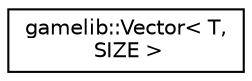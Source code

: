 digraph "Graphical Class Hierarchy"
{
  edge [fontname="Helvetica",fontsize="10",labelfontname="Helvetica",labelfontsize="10"];
  node [fontname="Helvetica",fontsize="10",shape=record];
  rankdir="LR";
  Node0 [label="gamelib::Vector\< T,\l SIZE \>",height=0.2,width=0.4,color="black", fillcolor="white", style="filled",URL="$classgamelib_1_1_vector.html",tooltip="Vector that can be used for mathematical operations. "];
}
